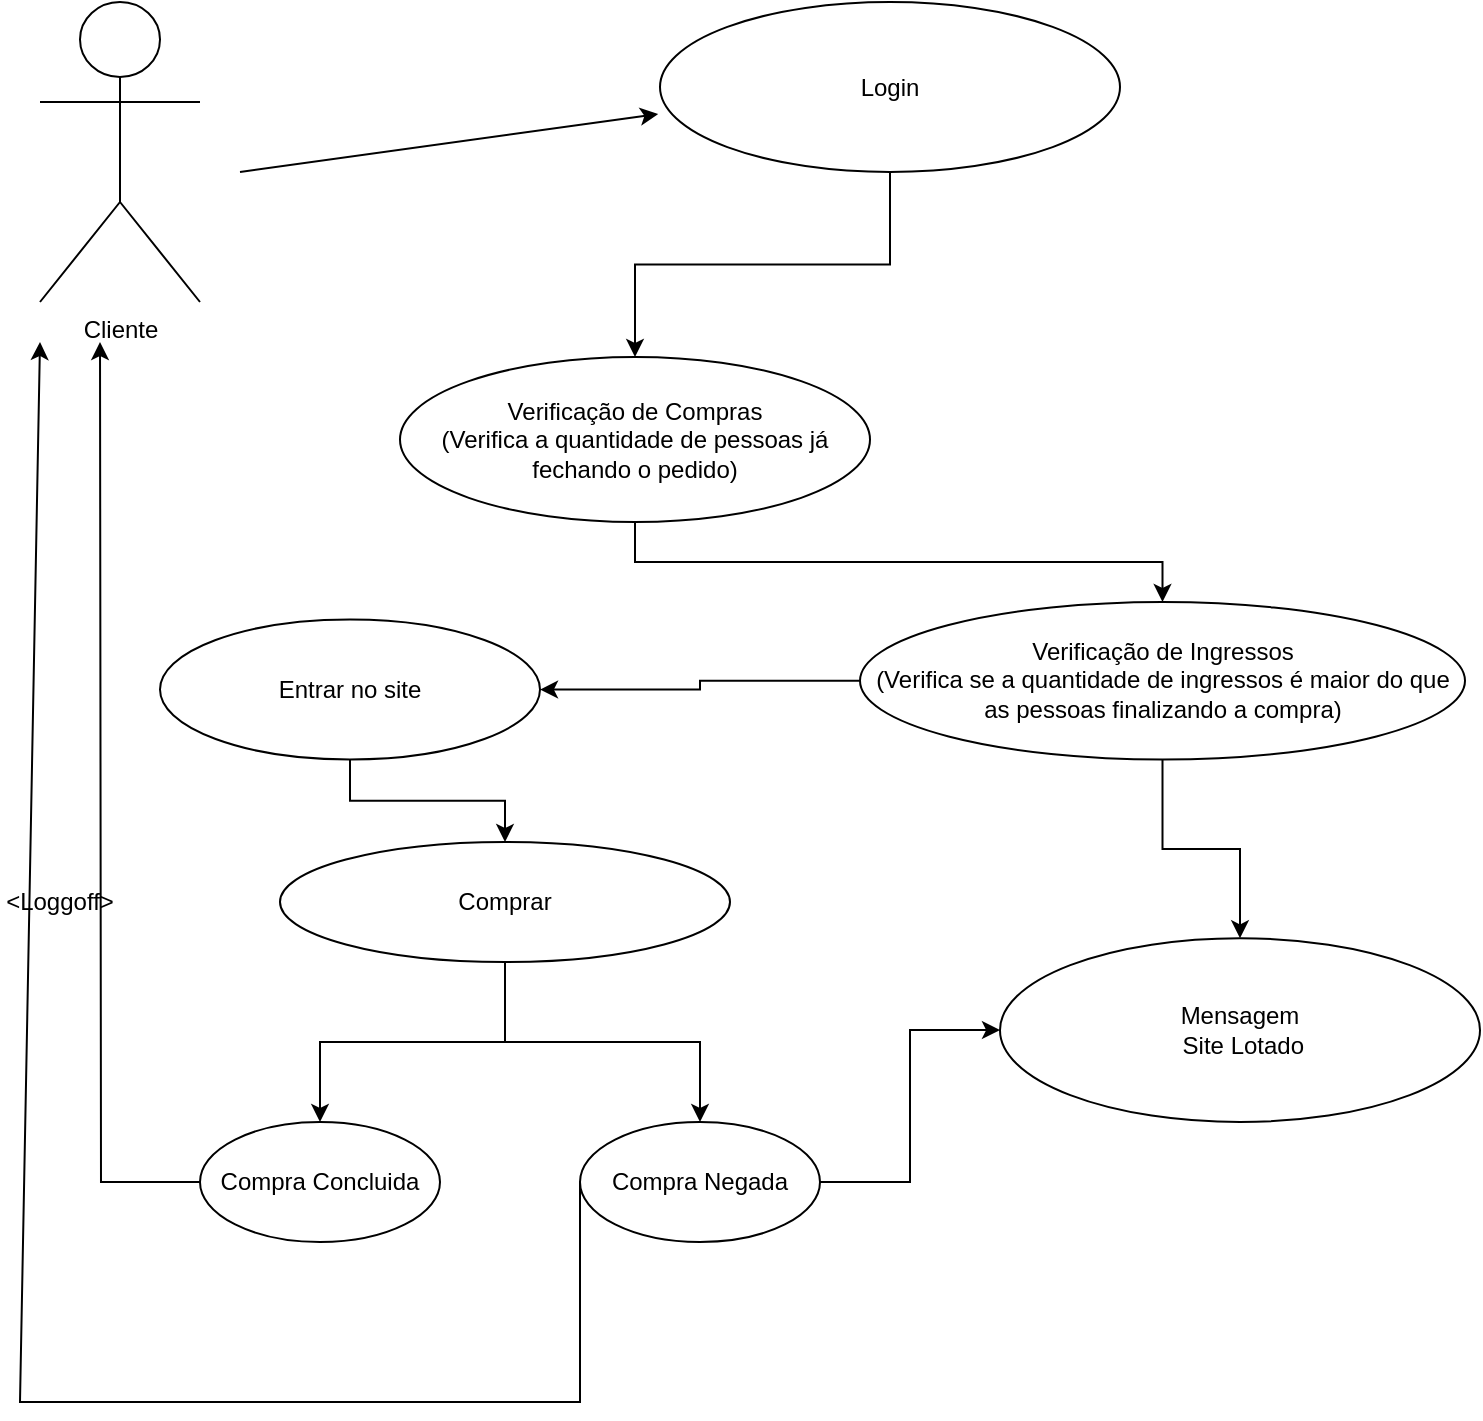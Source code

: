 <mxfile version="20.1.1" type="onedrive"><diagram id="aUCbNrzTCscQR9eRJJBG" name="Page-1"><mxGraphModel dx="1422" dy="752" grid="1" gridSize="10" guides="1" tooltips="1" connect="1" arrows="1" fold="1" page="1" pageScale="1" pageWidth="827" pageHeight="1169" math="0" shadow="0"><root><mxCell id="0"/><mxCell id="1" parent="0"/><object label="Cliente" id="un8OCugp3qYXcZvVoss9-1"><mxCell style="shape=umlActor;verticalLabelPosition=bottom;verticalAlign=top;html=1;outlineConnect=0;" vertex="1" parent="1"><mxGeometry x="40" y="90" width="80" height="150" as="geometry"/></mxCell></object><mxCell id="un8OCugp3qYXcZvVoss9-7" value="" style="edgeStyle=orthogonalEdgeStyle;rounded=0;orthogonalLoop=1;jettySize=auto;html=1;" edge="1" parent="1" source="un8OCugp3qYXcZvVoss9-4" target="un8OCugp3qYXcZvVoss9-6"><mxGeometry relative="1" as="geometry"/></mxCell><mxCell id="un8OCugp3qYXcZvVoss9-4" value="Login" style="ellipse;whiteSpace=wrap;html=1;" vertex="1" parent="1"><mxGeometry x="350" y="90" width="230" height="85" as="geometry"/></mxCell><mxCell id="un8OCugp3qYXcZvVoss9-5" value="" style="endArrow=classic;html=1;rounded=0;entryX=-0.004;entryY=0.659;entryDx=0;entryDy=0;entryPerimeter=0;" edge="1" parent="1" target="un8OCugp3qYXcZvVoss9-4"><mxGeometry width="50" height="50" relative="1" as="geometry"><mxPoint x="140" y="175" as="sourcePoint"/><mxPoint x="190" y="125" as="targetPoint"/><Array as="points"/></mxGeometry></mxCell><mxCell id="un8OCugp3qYXcZvVoss9-11" value="" style="edgeStyle=orthogonalEdgeStyle;rounded=0;orthogonalLoop=1;jettySize=auto;html=1;" edge="1" parent="1" source="un8OCugp3qYXcZvVoss9-6" target="un8OCugp3qYXcZvVoss9-10"><mxGeometry relative="1" as="geometry"/></mxCell><mxCell id="un8OCugp3qYXcZvVoss9-6" value="Verificação de Compras&lt;br&gt;(Verifica a quantidade de pessoas já fechando o pedido)" style="ellipse;whiteSpace=wrap;html=1;" vertex="1" parent="1"><mxGeometry x="220" y="267.5" width="235" height="82.5" as="geometry"/></mxCell><mxCell id="un8OCugp3qYXcZvVoss9-13" value="" style="edgeStyle=orthogonalEdgeStyle;rounded=0;orthogonalLoop=1;jettySize=auto;html=1;" edge="1" parent="1" source="un8OCugp3qYXcZvVoss9-10" target="un8OCugp3qYXcZvVoss9-12"><mxGeometry relative="1" as="geometry"/></mxCell><mxCell id="un8OCugp3qYXcZvVoss9-17" value="" style="edgeStyle=orthogonalEdgeStyle;rounded=0;orthogonalLoop=1;jettySize=auto;html=1;" edge="1" parent="1" source="un8OCugp3qYXcZvVoss9-10" target="un8OCugp3qYXcZvVoss9-16"><mxGeometry relative="1" as="geometry"/></mxCell><mxCell id="un8OCugp3qYXcZvVoss9-10" value="Verificação de Ingressos&lt;br&gt;(Verifica se a quantidade de ingressos é maior do que as pessoas finalizando a compra)" style="ellipse;whiteSpace=wrap;html=1;" vertex="1" parent="1"><mxGeometry x="450" y="390" width="302.5" height="78.75" as="geometry"/></mxCell><mxCell id="un8OCugp3qYXcZvVoss9-15" value="" style="edgeStyle=orthogonalEdgeStyle;rounded=0;orthogonalLoop=1;jettySize=auto;html=1;" edge="1" parent="1" source="un8OCugp3qYXcZvVoss9-12" target="un8OCugp3qYXcZvVoss9-14"><mxGeometry relative="1" as="geometry"/></mxCell><mxCell id="un8OCugp3qYXcZvVoss9-12" value="Entrar no site" style="ellipse;whiteSpace=wrap;html=1;" vertex="1" parent="1"><mxGeometry x="100" y="398.75" width="190" height="70" as="geometry"/></mxCell><mxCell id="un8OCugp3qYXcZvVoss9-19" value="" style="edgeStyle=orthogonalEdgeStyle;rounded=0;orthogonalLoop=1;jettySize=auto;html=1;" edge="1" parent="1" source="un8OCugp3qYXcZvVoss9-14" target="un8OCugp3qYXcZvVoss9-18"><mxGeometry relative="1" as="geometry"/></mxCell><mxCell id="un8OCugp3qYXcZvVoss9-23" value="" style="edgeStyle=orthogonalEdgeStyle;rounded=0;orthogonalLoop=1;jettySize=auto;html=1;" edge="1" parent="1" source="un8OCugp3qYXcZvVoss9-14" target="un8OCugp3qYXcZvVoss9-22"><mxGeometry relative="1" as="geometry"/></mxCell><mxCell id="un8OCugp3qYXcZvVoss9-14" value="Comprar" style="ellipse;whiteSpace=wrap;html=1;" vertex="1" parent="1"><mxGeometry x="160" y="510" width="225" height="60" as="geometry"/></mxCell><mxCell id="un8OCugp3qYXcZvVoss9-16" value="Mensagem&lt;br&gt;&amp;nbsp;Site Lotado" style="ellipse;whiteSpace=wrap;html=1;" vertex="1" parent="1"><mxGeometry x="520" y="558.13" width="240" height="91.87" as="geometry"/></mxCell><mxCell id="un8OCugp3qYXcZvVoss9-21" value="" style="edgeStyle=orthogonalEdgeStyle;rounded=0;orthogonalLoop=1;jettySize=auto;html=1;" edge="1" parent="1" source="un8OCugp3qYXcZvVoss9-18"><mxGeometry relative="1" as="geometry"><mxPoint x="70" y="260" as="targetPoint"/></mxGeometry></mxCell><mxCell id="un8OCugp3qYXcZvVoss9-18" value="Compra Concluida" style="ellipse;whiteSpace=wrap;html=1;" vertex="1" parent="1"><mxGeometry x="120" y="650" width="120" height="60" as="geometry"/></mxCell><mxCell id="un8OCugp3qYXcZvVoss9-24" value="" style="edgeStyle=orthogonalEdgeStyle;rounded=0;orthogonalLoop=1;jettySize=auto;html=1;" edge="1" parent="1" source="un8OCugp3qYXcZvVoss9-22" target="un8OCugp3qYXcZvVoss9-16"><mxGeometry relative="1" as="geometry"/></mxCell><mxCell id="un8OCugp3qYXcZvVoss9-22" value="Compra Negada" style="ellipse;whiteSpace=wrap;html=1;" vertex="1" parent="1"><mxGeometry x="310" y="650" width="120" height="60" as="geometry"/></mxCell><mxCell id="un8OCugp3qYXcZvVoss9-29" value="" style="endArrow=classic;html=1;rounded=0;exitX=0;exitY=0.5;exitDx=0;exitDy=0;" edge="1" parent="1" source="un8OCugp3qYXcZvVoss9-22"><mxGeometry width="50" height="50" relative="1" as="geometry"><mxPoint x="260" y="680" as="sourcePoint"/><mxPoint x="40" y="260" as="targetPoint"/><Array as="points"><mxPoint x="310" y="790"/><mxPoint x="30" y="790"/></Array></mxGeometry></mxCell><mxCell id="un8OCugp3qYXcZvVoss9-30" value="&amp;lt;Loggoff&amp;gt;" style="text;html=1;strokeColor=none;fillColor=none;align=center;verticalAlign=middle;whiteSpace=wrap;rounded=0;" vertex="1" parent="1"><mxGeometry x="20" y="525" width="60" height="30" as="geometry"/></mxCell></root></mxGraphModel></diagram></mxfile>